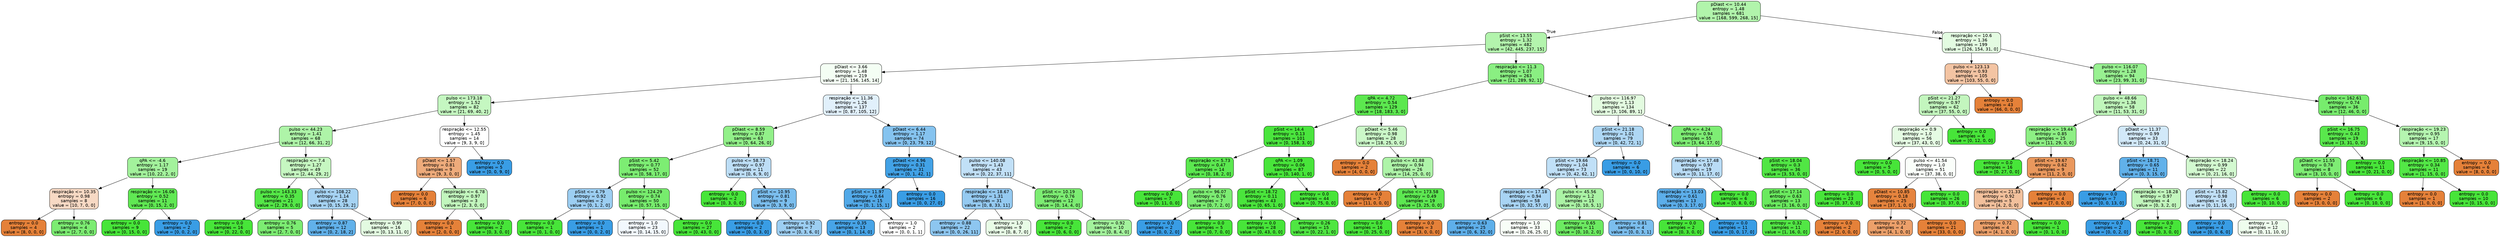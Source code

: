 digraph Tree {
node [shape=box, style="filled, rounded", color="black", fontname="helvetica"] ;
edge [fontname="helvetica"] ;
0 [label="pDiast <= 10.44\nentropy = 1.48\nsamples = 681\nvalue = [168, 599, 268, 15]", fillcolor="#b1f4ab"] ;
1 [label="pSist <= 13.55\nentropy = 1.32\nsamples = 482\nvalue = [42, 445, 237, 15]", fillcolor="#b3f4ad"] ;
0 -> 1 [labeldistance=2.5, labelangle=45, headlabel="True"] ;
2 [label="pDiast <= 3.66\nentropy = 1.48\nsamples = 219\nvalue = [21, 156, 145, 14]", fillcolor="#f4fef4"] ;
1 -> 2 ;
3 [label="pulso <= 173.18\nentropy = 1.52\nsamples = 82\nvalue = [21, 69, 40, 2]", fillcolor="#c5f7c1"] ;
2 -> 3 ;
4 [label="pulso <= 44.23\nentropy = 1.41\nsamples = 68\nvalue = [12, 66, 31, 2]", fillcolor="#aef4a8"] ;
3 -> 4 ;
5 [label="qPA <= -4.6\nentropy = 1.17\nsamples = 19\nvalue = [10, 22, 2, 0]", fillcolor="#a3f29c"] ;
4 -> 5 ;
6 [label="respiração <= 10.35\nentropy = 0.98\nsamples = 8\nvalue = [10, 7, 0, 0]", fillcolor="#f7d9c4"] ;
5 -> 6 ;
7 [label="entropy = 0.0\nsamples = 4\nvalue = [8, 0, 0, 0]", fillcolor="#e58139"] ;
6 -> 7 ;
8 [label="entropy = 0.76\nsamples = 4\nvalue = [2, 7, 0, 0]", fillcolor="#7cec72"] ;
6 -> 8 ;
9 [label="respiração <= 16.06\nentropy = 0.52\nsamples = 11\nvalue = [0, 15, 2, 0]", fillcolor="#60e853"] ;
5 -> 9 ;
10 [label="entropy = 0.0\nsamples = 9\nvalue = [0, 15, 0, 0]", fillcolor="#47e539"] ;
9 -> 10 ;
11 [label="entropy = 0.0\nsamples = 2\nvalue = [0, 0, 2, 0]", fillcolor="#399de5"] ;
9 -> 11 ;
12 [label="respiração <= 7.4\nentropy = 1.27\nsamples = 49\nvalue = [2, 44, 29, 2]", fillcolor="#c6f7c1"] ;
4 -> 12 ;
13 [label="pulso <= 143.33\nentropy = 0.35\nsamples = 21\nvalue = [2, 29, 0, 0]", fillcolor="#54e747"] ;
12 -> 13 ;
14 [label="entropy = 0.0\nsamples = 16\nvalue = [0, 22, 0, 0]", fillcolor="#47e539"] ;
13 -> 14 ;
15 [label="entropy = 0.76\nsamples = 5\nvalue = [2, 7, 0, 0]", fillcolor="#7cec72"] ;
13 -> 15 ;
16 [label="pulso <= 108.22\nentropy = 1.14\nsamples = 28\nvalue = [0, 15, 29, 2]", fillcolor="#a6d3f3"] ;
12 -> 16 ;
17 [label="entropy = 0.87\nsamples = 12\nvalue = [0, 2, 18, 2]", fillcolor="#61b1ea"] ;
16 -> 17 ;
18 [label="entropy = 0.99\nsamples = 16\nvalue = [0, 13, 11, 0]", fillcolor="#e3fbe1"] ;
16 -> 18 ;
19 [label="respiração <= 12.55\nentropy = 1.45\nsamples = 14\nvalue = [9, 3, 9, 0]", fillcolor="#ffffff"] ;
3 -> 19 ;
20 [label="pDiast <= 1.57\nentropy = 0.81\nsamples = 9\nvalue = [9, 3, 0, 0]", fillcolor="#eeab7b"] ;
19 -> 20 ;
21 [label="entropy = 0.0\nsamples = 6\nvalue = [7, 0, 0, 0]", fillcolor="#e58139"] ;
20 -> 21 ;
22 [label="respiração <= 6.78\nentropy = 0.97\nsamples = 3\nvalue = [2, 3, 0, 0]", fillcolor="#c2f6bd"] ;
20 -> 22 ;
23 [label="entropy = 0.0\nsamples = 1\nvalue = [2, 0, 0, 0]", fillcolor="#e58139"] ;
22 -> 23 ;
24 [label="entropy = 0.0\nsamples = 2\nvalue = [0, 3, 0, 0]", fillcolor="#47e539"] ;
22 -> 24 ;
25 [label="entropy = 0.0\nsamples = 5\nvalue = [0, 0, 9, 0]", fillcolor="#399de5"] ;
19 -> 25 ;
26 [label="respiração <= 11.36\nentropy = 1.26\nsamples = 137\nvalue = [0, 87, 105, 12]", fillcolor="#e1f0fb"] ;
2 -> 26 ;
27 [label="pDiast <= 8.59\nentropy = 0.87\nsamples = 63\nvalue = [0, 64, 26, 0]", fillcolor="#92f089"] ;
26 -> 27 ;
28 [label="pSist <= 5.42\nentropy = 0.77\nsamples = 52\nvalue = [0, 58, 17, 0]", fillcolor="#7ded73"] ;
27 -> 28 ;
29 [label="pSist <= 4.79\nentropy = 0.92\nsamples = 2\nvalue = [0, 1, 2, 0]", fillcolor="#9ccef2"] ;
28 -> 29 ;
30 [label="entropy = 0.0\nsamples = 1\nvalue = [0, 1, 0, 0]", fillcolor="#47e539"] ;
29 -> 30 ;
31 [label="entropy = 0.0\nsamples = 1\nvalue = [0, 0, 2, 0]", fillcolor="#399de5"] ;
29 -> 31 ;
32 [label="pulso <= 124.29\nentropy = 0.74\nsamples = 50\nvalue = [0, 57, 15, 0]", fillcolor="#77ec6d"] ;
28 -> 32 ;
33 [label="entropy = 1.0\nsamples = 23\nvalue = [0, 14, 15, 0]", fillcolor="#f2f8fd"] ;
32 -> 33 ;
34 [label="entropy = 0.0\nsamples = 27\nvalue = [0, 43, 0, 0]", fillcolor="#47e539"] ;
32 -> 34 ;
35 [label="pulso <= 58.73\nentropy = 0.97\nsamples = 11\nvalue = [0, 6, 9, 0]", fillcolor="#bddef6"] ;
27 -> 35 ;
36 [label="entropy = 0.0\nsamples = 2\nvalue = [0, 3, 0, 0]", fillcolor="#47e539"] ;
35 -> 36 ;
37 [label="pSist <= 10.95\nentropy = 0.81\nsamples = 9\nvalue = [0, 3, 9, 0]", fillcolor="#7bbeee"] ;
35 -> 37 ;
38 [label="entropy = 0.0\nsamples = 2\nvalue = [0, 0, 3, 0]", fillcolor="#399de5"] ;
37 -> 38 ;
39 [label="entropy = 0.92\nsamples = 7\nvalue = [0, 3, 6, 0]", fillcolor="#9ccef2"] ;
37 -> 39 ;
40 [label="pDiast <= 6.44\nentropy = 1.17\nsamples = 74\nvalue = [0, 23, 79, 12]", fillcolor="#85c3ef"] ;
26 -> 40 ;
41 [label="pDiast <= 4.96\nentropy = 0.31\nsamples = 31\nvalue = [0, 1, 42, 1]", fillcolor="#42a2e6"] ;
40 -> 41 ;
42 [label="pSist <= 11.97\nentropy = 0.64\nsamples = 15\nvalue = [0, 1, 15, 1]", fillcolor="#52a9e8"] ;
41 -> 42 ;
43 [label="entropy = 0.35\nsamples = 13\nvalue = [0, 1, 14, 0]", fillcolor="#47a4e7"] ;
42 -> 43 ;
44 [label="entropy = 1.0\nsamples = 2\nvalue = [0, 0, 1, 1]", fillcolor="#ffffff"] ;
42 -> 44 ;
45 [label="entropy = 0.0\nsamples = 16\nvalue = [0, 0, 27, 0]", fillcolor="#399de5"] ;
41 -> 45 ;
46 [label="pulso <= 140.08\nentropy = 1.43\nsamples = 43\nvalue = [0, 22, 37, 11]", fillcolor="#c1e0f7"] ;
40 -> 46 ;
47 [label="respiração <= 18.67\nentropy = 1.31\nsamples = 31\nvalue = [0, 8, 33, 11]", fillcolor="#95caf1"] ;
46 -> 47 ;
48 [label="entropy = 0.88\nsamples = 22\nvalue = [0, 0, 26, 11]", fillcolor="#8dc6f0"] ;
47 -> 48 ;
49 [label="entropy = 1.0\nsamples = 9\nvalue = [0, 8, 7, 0]", fillcolor="#e8fce6"] ;
47 -> 49 ;
50 [label="pSist <= 10.19\nentropy = 0.76\nsamples = 12\nvalue = [0, 14, 4, 0]", fillcolor="#7cec72"] ;
46 -> 50 ;
51 [label="entropy = 0.0\nsamples = 2\nvalue = [0, 6, 0, 0]", fillcolor="#47e539"] ;
50 -> 51 ;
52 [label="entropy = 0.92\nsamples = 10\nvalue = [0, 8, 4, 0]", fillcolor="#a3f29c"] ;
50 -> 52 ;
53 [label="respiração <= 11.3\nentropy = 1.07\nsamples = 263\nvalue = [21, 289, 92, 1]", fillcolor="#8aef82"] ;
1 -> 53 ;
54 [label="qPA <= 4.72\nentropy = 0.54\nsamples = 129\nvalue = [18, 183, 3, 0]", fillcolor="#5ce84f"] ;
53 -> 54 ;
55 [label="pSist <= 14.4\nentropy = 0.13\nsamples = 101\nvalue = [0, 158, 3, 0]", fillcolor="#4ae53d"] ;
54 -> 55 ;
56 [label="respiração <= 5.73\nentropy = 0.47\nsamples = 14\nvalue = [0, 18, 2, 0]", fillcolor="#5be84f"] ;
55 -> 56 ;
57 [label="entropy = 0.0\nsamples = 7\nvalue = [0, 11, 0, 0]", fillcolor="#47e539"] ;
56 -> 57 ;
58 [label="pulso <= 96.07\nentropy = 0.76\nsamples = 7\nvalue = [0, 7, 2, 0]", fillcolor="#7cec72"] ;
56 -> 58 ;
59 [label="entropy = 0.0\nsamples = 2\nvalue = [0, 0, 2, 0]", fillcolor="#399de5"] ;
58 -> 59 ;
60 [label="entropy = 0.0\nsamples = 5\nvalue = [0, 7, 0, 0]", fillcolor="#47e539"] ;
58 -> 60 ;
61 [label="qPA <= 1.09\nentropy = 0.06\nsamples = 87\nvalue = [0, 140, 1, 0]", fillcolor="#48e53a"] ;
55 -> 61 ;
62 [label="pSist <= 18.72\nentropy = 0.11\nsamples = 43\nvalue = [0, 65, 1, 0]", fillcolor="#4ae53c"] ;
61 -> 62 ;
63 [label="entropy = 0.0\nsamples = 28\nvalue = [0, 43, 0, 0]", fillcolor="#47e539"] ;
62 -> 63 ;
64 [label="entropy = 0.26\nsamples = 15\nvalue = [0, 22, 1, 0]", fillcolor="#4fe642"] ;
62 -> 64 ;
65 [label="entropy = 0.0\nsamples = 44\nvalue = [0, 75, 0, 0]", fillcolor="#47e539"] ;
61 -> 65 ;
66 [label="pDiast <= 5.46\nentropy = 0.98\nsamples = 28\nvalue = [18, 25, 0, 0]", fillcolor="#cbf8c8"] ;
54 -> 66 ;
67 [label="entropy = 0.0\nsamples = 2\nvalue = [4, 0, 0, 0]", fillcolor="#e58139"] ;
66 -> 67 ;
68 [label="pulso <= 41.88\nentropy = 0.94\nsamples = 26\nvalue = [14, 25, 0, 0]", fillcolor="#aef4a8"] ;
66 -> 68 ;
69 [label="entropy = 0.0\nsamples = 7\nvalue = [11, 0, 0, 0]", fillcolor="#e58139"] ;
68 -> 69 ;
70 [label="pulso <= 173.58\nentropy = 0.49\nsamples = 19\nvalue = [3, 25, 0, 0]", fillcolor="#5de851"] ;
68 -> 70 ;
71 [label="entropy = 0.0\nsamples = 16\nvalue = [0, 25, 0, 0]", fillcolor="#47e539"] ;
70 -> 71 ;
72 [label="entropy = 0.0\nsamples = 3\nvalue = [3, 0, 0, 0]", fillcolor="#e58139"] ;
70 -> 72 ;
73 [label="pulso <= 116.97\nentropy = 1.13\nsamples = 134\nvalue = [3, 106, 89, 1]", fillcolor="#e3fbe0"] ;
53 -> 73 ;
74 [label="pSist <= 21.18\nentropy = 1.01\nsamples = 79\nvalue = [0, 42, 72, 1]", fillcolor="#aed7f4"] ;
73 -> 74 ;
75 [label="pSist <= 19.66\nentropy = 1.04\nsamples = 73\nvalue = [0, 42, 62, 1]", fillcolor="#c0e0f7"] ;
74 -> 75 ;
76 [label="respiração <= 17.18\nentropy = 0.94\nsamples = 58\nvalue = [0, 32, 57, 0]", fillcolor="#a8d4f4"] ;
75 -> 76 ;
77 [label="entropy = 0.63\nsamples = 25\nvalue = [0, 6, 32, 0]", fillcolor="#5eafea"] ;
76 -> 77 ;
78 [label="entropy = 1.0\nsamples = 33\nvalue = [0, 26, 25, 0]", fillcolor="#f8fef7"] ;
76 -> 78 ;
79 [label="pulso <= 45.56\nentropy = 1.2\nsamples = 15\nvalue = [0, 10, 5, 1]", fillcolor="#abf3a5"] ;
75 -> 79 ;
80 [label="entropy = 0.65\nsamples = 11\nvalue = [0, 10, 2, 0]", fillcolor="#6cea61"] ;
79 -> 80 ;
81 [label="entropy = 0.81\nsamples = 4\nvalue = [0, 0, 3, 1]", fillcolor="#7bbeee"] ;
79 -> 81 ;
82 [label="entropy = 0.0\nsamples = 6\nvalue = [0, 0, 10, 0]", fillcolor="#399de5"] ;
74 -> 82 ;
83 [label="qPA <= 4.24\nentropy = 0.94\nsamples = 55\nvalue = [3, 64, 17, 0]", fillcolor="#7eed74"] ;
73 -> 83 ;
84 [label="respiração <= 17.48\nentropy = 0.97\nsamples = 19\nvalue = [0, 11, 17, 0]", fillcolor="#b9dcf6"] ;
83 -> 84 ;
85 [label="respiração <= 13.03\nentropy = 0.61\nsamples = 13\nvalue = [0, 3, 17, 0]", fillcolor="#5caeea"] ;
84 -> 85 ;
86 [label="entropy = 0.0\nsamples = 2\nvalue = [0, 3, 0, 0]", fillcolor="#47e539"] ;
85 -> 86 ;
87 [label="entropy = 0.0\nsamples = 11\nvalue = [0, 0, 17, 0]", fillcolor="#399de5"] ;
85 -> 87 ;
88 [label="entropy = 0.0\nsamples = 6\nvalue = [0, 8, 0, 0]", fillcolor="#47e539"] ;
84 -> 88 ;
89 [label="pSist <= 18.04\nentropy = 0.3\nsamples = 36\nvalue = [3, 53, 0, 0]", fillcolor="#51e644"] ;
83 -> 89 ;
90 [label="pSist <= 17.14\nentropy = 0.63\nsamples = 13\nvalue = [3, 16, 0, 0]", fillcolor="#6aea5e"] ;
89 -> 90 ;
91 [label="entropy = 0.32\nsamples = 11\nvalue = [1, 16, 0, 0]", fillcolor="#52e745"] ;
90 -> 91 ;
92 [label="entropy = 0.0\nsamples = 2\nvalue = [2, 0, 0, 0]", fillcolor="#e58139"] ;
90 -> 92 ;
93 [label="entropy = 0.0\nsamples = 23\nvalue = [0, 37, 0, 0]", fillcolor="#47e539"] ;
89 -> 93 ;
94 [label="respiração <= 10.6\nentropy = 1.36\nsamples = 199\nvalue = [126, 154, 31, 0]", fillcolor="#e3fbe1"] ;
0 -> 94 [labeldistance=2.5, labelangle=-45, headlabel="False"] ;
95 [label="pulso <= 123.13\nentropy = 0.93\nsamples = 105\nvalue = [103, 55, 0, 0]", fillcolor="#f3c4a3"] ;
94 -> 95 ;
96 [label="pSist <= 21.27\nentropy = 0.97\nsamples = 62\nvalue = [37, 55, 0, 0]", fillcolor="#c3f6be"] ;
95 -> 96 ;
97 [label="respiração <= 0.9\nentropy = 1.0\nsamples = 56\nvalue = [37, 43, 0, 0]", fillcolor="#e5fbe3"] ;
96 -> 97 ;
98 [label="entropy = 0.0\nsamples = 5\nvalue = [0, 5, 0, 0]", fillcolor="#47e539"] ;
97 -> 98 ;
99 [label="pulso <= 41.54\nentropy = 1.0\nsamples = 51\nvalue = [37, 38, 0, 0]", fillcolor="#fafefa"] ;
97 -> 99 ;
100 [label="pDiast <= 10.85\nentropy = 0.18\nsamples = 25\nvalue = [37, 1, 0, 0]", fillcolor="#e6843e"] ;
99 -> 100 ;
101 [label="entropy = 0.72\nsamples = 4\nvalue = [4, 1, 0, 0]", fillcolor="#eca06a"] ;
100 -> 101 ;
102 [label="entropy = 0.0\nsamples = 21\nvalue = [33, 0, 0, 0]", fillcolor="#e58139"] ;
100 -> 102 ;
103 [label="entropy = 0.0\nsamples = 26\nvalue = [0, 37, 0, 0]", fillcolor="#47e539"] ;
99 -> 103 ;
104 [label="entropy = 0.0\nsamples = 6\nvalue = [0, 12, 0, 0]", fillcolor="#47e539"] ;
96 -> 104 ;
105 [label="entropy = 0.0\nsamples = 43\nvalue = [66, 0, 0, 0]", fillcolor="#e58139"] ;
95 -> 105 ;
106 [label="pulso <= 116.07\nentropy = 1.28\nsamples = 94\nvalue = [23, 99, 31, 0]", fillcolor="#98f191"] ;
94 -> 106 ;
107 [label="pulso <= 48.66\nentropy = 1.36\nsamples = 58\nvalue = [11, 53, 31, 0]", fillcolor="#c0f6bb"] ;
106 -> 107 ;
108 [label="respiração <= 19.44\nentropy = 0.85\nsamples = 25\nvalue = [11, 29, 0, 0]", fillcolor="#8def84"] ;
107 -> 108 ;
109 [label="entropy = 0.0\nsamples = 16\nvalue = [0, 27, 0, 0]", fillcolor="#47e539"] ;
108 -> 109 ;
110 [label="pSist <= 19.67\nentropy = 0.62\nsamples = 9\nvalue = [11, 2, 0, 0]", fillcolor="#ea985d"] ;
108 -> 110 ;
111 [label="respiração <= 21.33\nentropy = 0.92\nsamples = 5\nvalue = [4, 2, 0, 0]", fillcolor="#f2c09c"] ;
110 -> 111 ;
112 [label="entropy = 0.72\nsamples = 4\nvalue = [4, 1, 0, 0]", fillcolor="#eca06a"] ;
111 -> 112 ;
113 [label="entropy = 0.0\nsamples = 1\nvalue = [0, 1, 0, 0]", fillcolor="#47e539"] ;
111 -> 113 ;
114 [label="entropy = 0.0\nsamples = 4\nvalue = [7, 0, 0, 0]", fillcolor="#e58139"] ;
110 -> 114 ;
115 [label="pDiast <= 11.37\nentropy = 0.99\nsamples = 33\nvalue = [0, 24, 31, 0]", fillcolor="#d2e9f9"] ;
107 -> 115 ;
116 [label="pSist <= 18.71\nentropy = 0.65\nsamples = 11\nvalue = [0, 3, 15, 0]", fillcolor="#61b1ea"] ;
115 -> 116 ;
117 [label="entropy = 0.0\nsamples = 7\nvalue = [0, 0, 13, 0]", fillcolor="#399de5"] ;
116 -> 117 ;
118 [label="respiração <= 18.28\nentropy = 0.97\nsamples = 4\nvalue = [0, 3, 2, 0]", fillcolor="#c2f6bd"] ;
116 -> 118 ;
119 [label="entropy = 0.0\nsamples = 2\nvalue = [0, 0, 2, 0]", fillcolor="#399de5"] ;
118 -> 119 ;
120 [label="entropy = 0.0\nsamples = 2\nvalue = [0, 3, 0, 0]", fillcolor="#47e539"] ;
118 -> 120 ;
121 [label="respiração <= 18.24\nentropy = 0.99\nsamples = 22\nvalue = [0, 21, 16, 0]", fillcolor="#d3f9d0"] ;
115 -> 121 ;
122 [label="pSist <= 15.82\nentropy = 0.98\nsamples = 16\nvalue = [0, 11, 16, 0]", fillcolor="#c1e0f7"] ;
121 -> 122 ;
123 [label="entropy = 0.0\nsamples = 4\nvalue = [0, 0, 6, 0]", fillcolor="#399de5"] ;
122 -> 123 ;
124 [label="entropy = 1.0\nsamples = 12\nvalue = [0, 11, 10, 0]", fillcolor="#eefded"] ;
122 -> 124 ;
125 [label="entropy = 0.0\nsamples = 6\nvalue = [0, 10, 0, 0]", fillcolor="#47e539"] ;
121 -> 125 ;
126 [label="pulso <= 162.61\nentropy = 0.74\nsamples = 36\nvalue = [12, 46, 0, 0]", fillcolor="#77ec6d"] ;
106 -> 126 ;
127 [label="pSist <= 16.75\nentropy = 0.43\nsamples = 19\nvalue = [3, 31, 0, 0]", fillcolor="#59e84c"] ;
126 -> 127 ;
128 [label="pDiast <= 11.55\nentropy = 0.78\nsamples = 8\nvalue = [3, 10, 0, 0]", fillcolor="#7eed74"] ;
127 -> 128 ;
129 [label="entropy = 0.0\nsamples = 2\nvalue = [3, 0, 0, 0]", fillcolor="#e58139"] ;
128 -> 129 ;
130 [label="entropy = 0.0\nsamples = 6\nvalue = [0, 10, 0, 0]", fillcolor="#47e539"] ;
128 -> 130 ;
131 [label="entropy = 0.0\nsamples = 11\nvalue = [0, 21, 0, 0]", fillcolor="#47e539"] ;
127 -> 131 ;
132 [label="respiração <= 19.23\nentropy = 0.95\nsamples = 17\nvalue = [9, 15, 0, 0]", fillcolor="#b5f5b0"] ;
126 -> 132 ;
133 [label="respiração <= 10.85\nentropy = 0.34\nsamples = 11\nvalue = [1, 15, 0, 0]", fillcolor="#53e746"] ;
132 -> 133 ;
134 [label="entropy = 0.0\nsamples = 1\nvalue = [1, 0, 0, 0]", fillcolor="#e58139"] ;
133 -> 134 ;
135 [label="entropy = 0.0\nsamples = 10\nvalue = [0, 15, 0, 0]", fillcolor="#47e539"] ;
133 -> 135 ;
136 [label="entropy = 0.0\nsamples = 6\nvalue = [8, 0, 0, 0]", fillcolor="#e58139"] ;
132 -> 136 ;
}